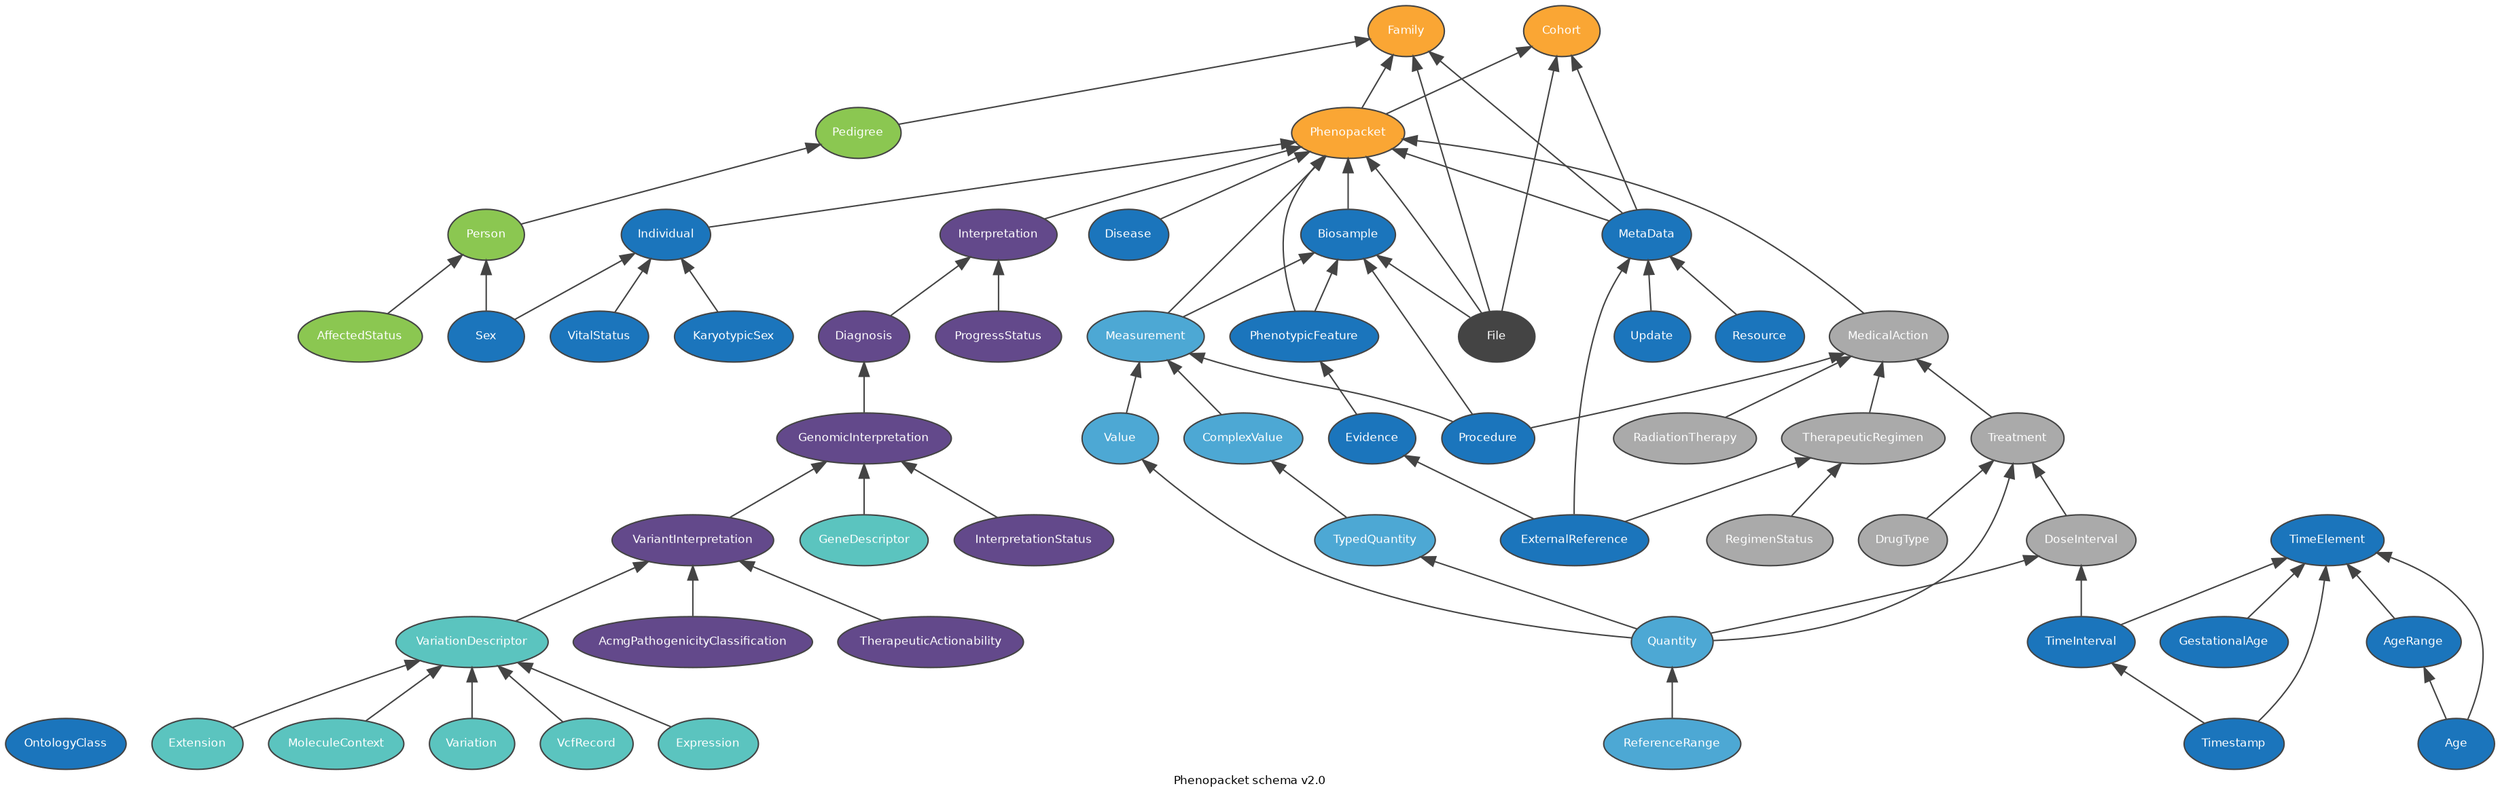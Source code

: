 // Generated using https://edotor.net/
 // See https://graphviz.gitlab.io/
 // Note the OntologyClass and TimeElement edges are commented-out for greater clarity of the output
digraph phenopacket_schema_v2_overview {

    fontname = "Bitstream Vera Sans"
    fontsize = 8
    rankdir = BT
    splines = "true"

    label = "Phenopacket schema v2.0"

    node [
      fontname = "Bitstream Vera Sans"
      fontsize = 8
      style="filled"
      fontcolor = "white"
      fillcolor = "#1b75bc"
      color = "#444444"
   ]

    edge [
      fontname = "Bitstream Vera Sans"
      fontsize = 8
      color = "#444444"
    ]

    // base.proto
    subgraph base {

      OntologyClass
      ExternalReference
      Evidence
      Procedure
      Sex
      KaryotypicSex

      // OntologyClass -> Procedure
      // TimeElement -> Procedure

      GestationalAge -> TimeElement
      Age -> TimeElement
      Age -> AgeRange
      AgeRange -> TimeElement
      Timestamp -> TimeInterval
      Timestamp -> TimeElement
      TimeInterval -> TimeElement

      File
    }

    // biosample.proto
    subgraph biosample { 
      Biosample
      //    OntologyClass -> Biosample
      PhenotypicFeature -> Biosample
      Procedure -> Biosample
      File -> Biosample
      //    TimeElement -> Biosample
      Measurement [fillcolor="#4DA8D4"]
      Measurement -> Biosample 
    }
    
   // disease.proto
   subgraph disease {
      Disease
      //    OntologyClass -> Disease
      //    TimeElement -> Disease
    }

    // individual.proto
    subgraph individual {
      Individual
      VitalStatus
      //    TimeElement -> Individual
      VitalStatus -> Individual
      Sex -> Individual
      KaryotypicSex -> Individual
      //    OntologyClass -> Individual

      //    TimeElement -> VitalStatus
      //    OntologyClass -> VitalStatus
    }
    
    // interpretation.proto
    subgraph interpretationProto {
      label = "interpretation"
      node[fillcolor = "#63498B"]

      Interpretation 
      ProgressStatus
      Diagnosis
      GenomicInterpretation
      InterpretationStatus
      VariantInterpretation
      AcmgPathogenicityClassification
      TherapeuticActionability

      ProgressStatus -> Interpretation
      Diagnosis -> Interpretation

      //    OntologyClass -> Diagnosis
      GenomicInterpretation -> Diagnosis

      InterpretationStatus -> GenomicInterpretation
      GeneDescriptor[fillcolor = "#5BC4BF"]
      GeneDescriptor -> GenomicInterpretation
      VariantInterpretation -> GenomicInterpretation

      AcmgPathogenicityClassification -> VariantInterpretation
      TherapeuticActionability -> VariantInterpretation
      VariationDescriptor[fillcolor = "#5BC4BF"]
      VariationDescriptor -> VariantInterpretation
    }

    // org.ga4gh.vrsatile.proto
   subgraph vrsatileProto {
      node[fillcolor = "#5BC4BF"]
      GeneDescriptor
      VariationDescriptor
      VcfRecord 
      Expression
      Extension
      MoleculeContext
      Variation
      

      Expression -> VariationDescriptor
      Extension -> VariationDescriptor
      MoleculeContext -> VariationDescriptor
      VcfRecord -> VariationDescriptor
      Variation -> VariationDescriptor
   }


    // measurement.proto
    subgraph measurementProto {
      node[fillcolor= "#4DA8D4"]
      Measurement 
      Value
      Quantity
      ComplexValue
      TypedQuantity
      ReferenceRange
      
      //    OntologyClass -> Value
      Quantity -> Value
      TypedQuantity -> ComplexValue
      //    OntologyClass -> TypedQuantity
      Quantity -> TypedQuantity
      //    OntologyClass -> Quantity
      ReferenceRange -> Quantity
      //    OntologyClass -> ReferenceRange
      //    OntologyClass -> Measurement
      Value -> Measurement
      ComplexValue -> Measurement
      //    TimeElement -> Measurement
      Procedure -> Measurement
    }

   // medical_action.proto
   subgraph medicalActionProto {
      node[fillcolor = "#AAAAAA"]

      MedicalAction
      Treatment
      RadiationTherapy
      TherapeuticRegimen
      RegimenStatus
      DoseInterval
      DrugType

      //    OntologyClass -> MedicalAction
      Procedure -> MedicalAction
      Treatment -> MedicalAction
      RadiationTherapy -> MedicalAction
      TherapeuticRegimen -> MedicalAction

      //    OntologyClass -> Treatment
      DoseInterval -> Treatment
      DrugType -> Treatment

      Quantity -> DoseInterval
      //    OntologyClass -> DoseInterval
      TimeInterval -> DoseInterval

      Quantity -> Treatment

      //    OntologyClass -> RadiationTherapy

      ExternalReference -> TherapeuticRegimen
      //    OntologyClass -> TherapeuticRegimen
      //    TimeElement -> TherapeuticRegimen
      RegimenStatus -> TherapeuticRegimen
   }

   // pedigree.proto
   subgraph pedigreeProto {
      node [fillcolor = "#8BC751"]
      Pedigree
      Person
      AffectedStatus
      
      Person -> Pedigree
      Sex -> Person
      AffectedStatus -> Person
   }

   // phenotypic_feature.proto
   subgraph phenotypicFeature {
      PhenotypicFeature
      //    OntologyClass -> PhenotypicFeature
      //    TimeElement -> PhenotypicFeature
      Evidence -> PhenotypicFeature
   }
   
   // phenopackets.proto
   subgraph phenopacketsProto {
      // node
      Phenopacket [fillcolor = "#faa634"]
      Family [fillcolor = "#faa634"]
      Cohort [fillcolor = "#faa634"]
      MetaData 
      Resource 
      Update 
      
      # override colour for this subgraph
      File [fillcolor = "#444444"]

      Resource -> MetaData
      Update -> MetaData
      ExternalReference -> MetaData
      ExternalReference -> Evidence
      //    OntologyClass -> Evidence

      Individual -> Phenopacket
      PhenotypicFeature -> Phenopacket
      Measurement -> Phenopacket
      Biosample -> Phenopacket
      Interpretation -> Phenopacket
      Disease -> Phenopacket
      MedicalAction -> Phenopacket
      File -> Phenopacket
      MetaData -> Phenopacket

      Phenopacket -> Family
      Pedigree -> Family
      File -> Family
      MetaData -> Family

      Phenopacket -> Cohort
      File -> Cohort
      MetaData -> Cohort
    }

}
